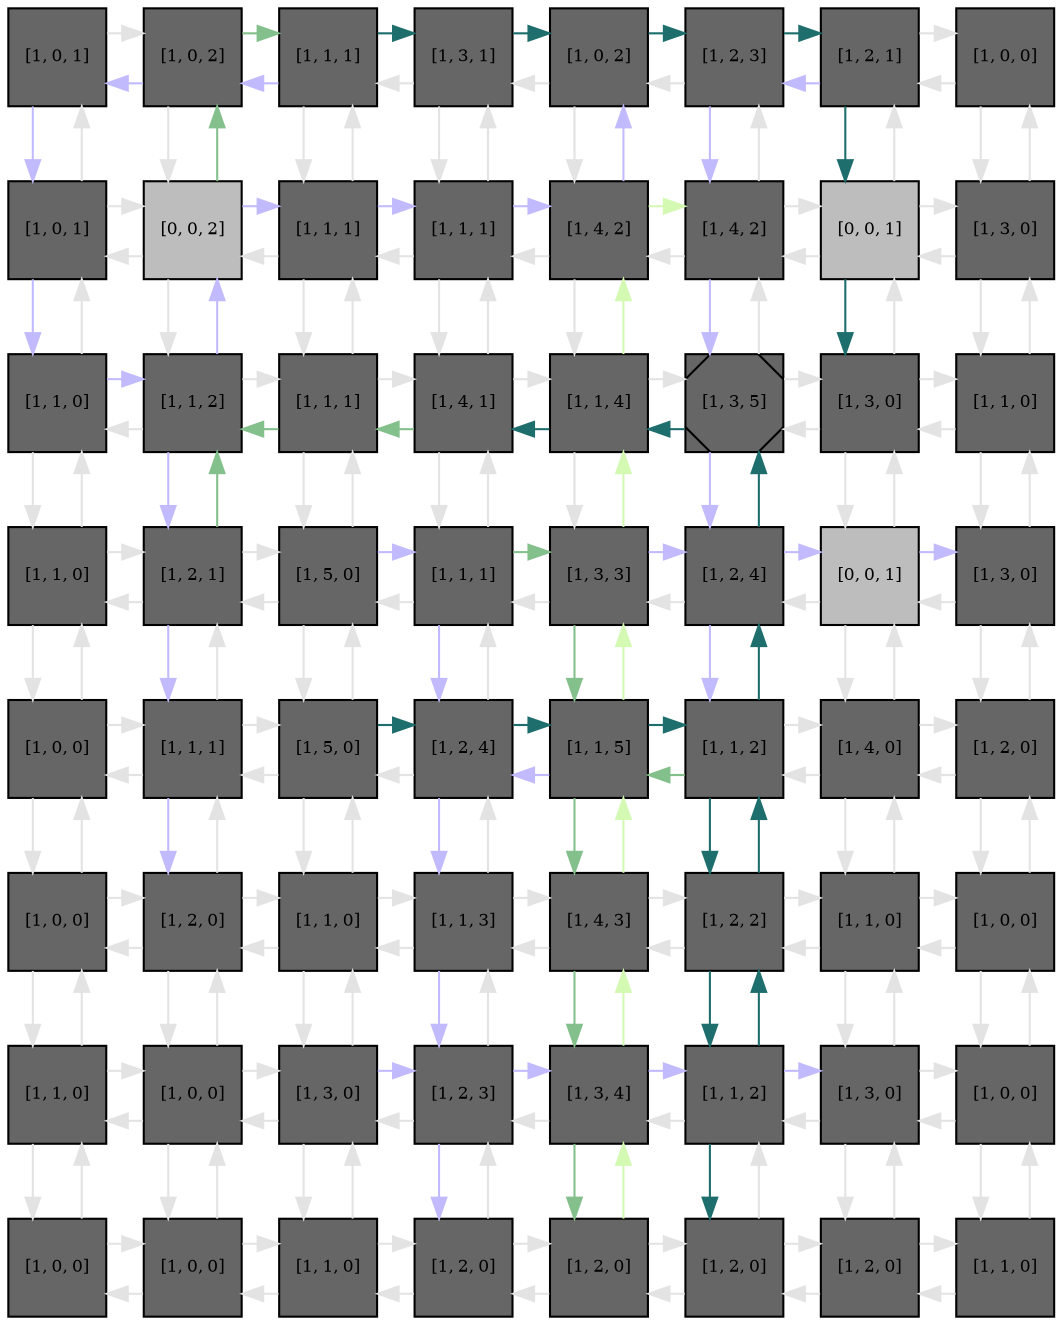 digraph layout  {
rankdir=TB;
splines=ortho;
node [fixedsize=false, style=filled, width="0.6"];
edge [constraint=false];
0 [fillcolor="#666666", fontsize=8, label="[1, 0, 1]", shape=square, tooltip="name: notMDM2,\nin_degree: 2,\nout_degree: 2"];
1 [fillcolor="#666666", fontsize=8, label="[1, 0, 2]", shape=square, tooltip="name: DNA_damage,\nin_degree: 3,\nout_degree: 3"];
2 [fillcolor="#666666", fontsize=8, label="[1, 1, 1]", shape=square, tooltip="name:  TGFBR ,\nin_degree: 3,\nout_degree: 3"];
3 [fillcolor="#666666", fontsize=8, label="[1, 3, 1]", shape=square, tooltip="name:  AP1 ,\nin_degree: 3,\nout_degree: 3"];
4 [fillcolor="#666666", fontsize=8, label="[1, 0, 2]", shape=square, tooltip="name: FGFR3_stimulus,\nin_degree: 3,\nout_degree: 3"];
5 [fillcolor="#666666", fontsize=8, label="[1, 2, 3]", shape=square, tooltip="name:  GAB1 ,\nin_degree: 3,\nout_degree: 3"];
6 [fillcolor="#666666", fontsize=8, label="[1, 2, 1]", shape=square, tooltip="name:  SOS ,\nin_degree: 3,\nout_degree: 3"];
7 [fillcolor="#666666", fontsize=8, label="[1, 0, 0]", shape=square, tooltip="name:  FGFR3_stimulus ,\nin_degree: 2,\nout_degree: 2"];
8 [fillcolor="#666666", fontsize=8, label="[1, 0, 1]", shape=square, tooltip="name:  TGFBR_stimulus ,\nin_degree: 3,\nout_degree: 3"];
9 [fillcolor="#bdbdbd", fontsize=8, label="[0, 0, 2]", shape=square, tooltip="name: None,\nin_degree: 4,\nout_degree: 4"];
10 [fillcolor="#666666", fontsize=8, label="[1, 1, 1]", shape=square, tooltip="name:  PPP2CA ,\nin_degree: 4,\nout_degree: 4"];
11 [fillcolor="#666666", fontsize=8, label="[1, 1, 1]", shape=square, tooltip="name:  JUN ,\nin_degree: 4,\nout_degree: 4"];
12 [fillcolor="#666666", fontsize=8, label="[1, 4, 2]", shape=square, tooltip="name:  MEK1_2 ,\nin_degree: 4,\nout_degree: 4"];
13 [fillcolor="#666666", fontsize=8, label="[1, 4, 2]", shape=square, tooltip="name:  RAF ,\nin_degree: 4,\nout_degree: 4"];
14 [fillcolor="#bdbdbd", fontsize=8, label="[0, 0, 1]", shape=square, tooltip="name: None,\nin_degree: 4,\nout_degree: 4"];
15 [fillcolor="#666666", fontsize=8, label="[1, 3, 0]", shape=square, tooltip="name:  FGFR3 ,\nin_degree: 3,\nout_degree: 3"];
16 [fillcolor="#666666", fontsize=8, label="[1, 1, 0]", shape=square, tooltip="name:  SMAD ,\nin_degree: 3,\nout_degree: 3"];
17 [fillcolor="#666666", fontsize=8, label="[1, 1, 2]", shape=square, tooltip="name:  MAP3K1_3 ,\nin_degree: 4,\nout_degree: 4"];
18 [fillcolor="#666666", fontsize=8, label="[1, 1, 1]", shape=square, tooltip="name:  TAK1 ,\nin_degree: 4,\nout_degree: 4"];
19 [fillcolor="#666666", fontsize=8, label="[1, 4, 1]", shape=square, tooltip="name:  FOS ,\nin_degree: 4,\nout_degree: 4"];
20 [fillcolor="#666666", fontsize=8, label="[1, 1, 4]", shape=square, tooltip="name:  RSK ,\nin_degree: 4,\nout_degree: 4"];
21 [fillcolor="#666666", fontsize=8, label="[1, 3, 5]", shape=Msquare, tooltip="name:  PI3K ,\nin_degree: 4,\nout_degree: 4"];
22 [fillcolor="#666666", fontsize=8, label="[1, 3, 0]", shape=square, tooltip="name:  GRB2 ,\nin_degree: 4,\nout_degree: 4"];
23 [fillcolor="#666666", fontsize=8, label="[1, 1, 0]", shape=square, tooltip="name:  PKC ,\nin_degree: 3,\nout_degree: 3"];
24 [fillcolor="#666666", fontsize=8, label="[1, 1, 0]", shape=square, tooltip="name:  MAX ,\nin_degree: 3,\nout_degree: 3"];
25 [fillcolor="#666666", fontsize=8, label="[1, 2, 1]", shape=square, tooltip="name:  ATF2 ,\nin_degree: 4,\nout_degree: 4"];
26 [fillcolor="#666666", fontsize=8, label="[1, 5, 0]", shape=square, tooltip="name:  JNK ,\nin_degree: 4,\nout_degree: 4"];
27 [fillcolor="#666666", fontsize=8, label="[1, 1, 1]", shape=square, tooltip="name:  PDK1 ,\nin_degree: 4,\nout_degree: 4"];
28 [fillcolor="#666666", fontsize=8, label="[1, 3, 3]", shape=square, tooltip="name:  ELK1 ,\nin_degree: 4,\nout_degree: 4"];
29 [fillcolor="#666666", fontsize=8, label="[1, 2, 4]", shape=square, tooltip="name:  RAS ,\nin_degree: 4,\nout_degree: 4"];
30 [fillcolor="#bdbdbd", fontsize=8, label="[0, 0, 1]", shape=square, tooltip="name: None,\nin_degree: 4,\nout_degree: 4"];
31 [fillcolor="#666666", fontsize=8, label="[1, 3, 0]", shape=square, tooltip="name:  FRS2 ,\nin_degree: 3,\nout_degree: 3"];
32 [fillcolor="#666666", fontsize=8, label="[1, 0, 0]", shape=square, tooltip="name:  notDUSP1 ,\nin_degree: 3,\nout_degree: 3"];
33 [fillcolor="#666666", fontsize=8, label="[1, 1, 1]", shape=square, tooltip="name:  TAOK ,\nin_degree: 4,\nout_degree: 4"];
34 [fillcolor="#666666", fontsize=8, label="[1, 5, 0]", shape=square, tooltip="name:  p38 ,\nin_degree: 4,\nout_degree: 4"];
35 [fillcolor="#666666", fontsize=8, label="[1, 2, 4]", shape=square, tooltip="name:  p21 ,\nin_degree: 4,\nout_degree: 4"];
36 [fillcolor="#666666", fontsize=8, label="[1, 1, 5]", shape=square, tooltip="name:  SPRY ,\nin_degree: 4,\nout_degree: 4"];
37 [fillcolor="#666666", fontsize=8, label="[1, 1, 2]", shape=square, tooltip="name:  ERK ,\nin_degree: 4,\nout_degree: 4"];
38 [fillcolor="#666666", fontsize=8, label="[1, 4, 0]", shape=square, tooltip="name:  EGFR ,\nin_degree: 4,\nout_degree: 4"];
39 [fillcolor="#666666", fontsize=8, label="[1, 2, 0]", shape=square, tooltip="name:  PLCG ,\nin_degree: 3,\nout_degree: 3"];
40 [fillcolor="#666666", fontsize=8, label="[1, 0, 0]", shape=square, tooltip="name: TGFBR_stimulus,\nin_degree: 3,\nout_degree: 3"];
41 [fillcolor="#666666", fontsize=8, label="[1, 2, 0]", shape=square, tooltip="name:  GADD45 ,\nin_degree: 4,\nout_degree: 4"];
42 [fillcolor="#666666", fontsize=8, label="[1, 1, 0]", shape=square, tooltip="name:  MTK1 ,\nin_degree: 4,\nout_degree: 4"];
43 [fillcolor="#666666", fontsize=8, label="[1, 1, 3]", shape=square, tooltip="name:  Growth_Arrest ,\nin_degree: 4,\nout_degree: 4"];
44 [fillcolor="#666666", fontsize=8, label="[1, 4, 3]", shape=square, tooltip="name:  Apoptosis ,\nin_degree: 4,\nout_degree: 4"];
45 [fillcolor="#666666", fontsize=8, label="[1, 2, 2]", shape=square, tooltip="name:  BCL2 ,\nin_degree: 4,\nout_degree: 4"];
46 [fillcolor="#666666", fontsize=8, label="[1, 1, 0]", shape=square, tooltip="name:  p14 ,\nin_degree: 4,\nout_degree: 4"];
47 [fillcolor="#666666", fontsize=8, label="[1, 0, 0]", shape=square, tooltip="name: EGFR_stimulus,\nin_degree: 3,\nout_degree: 3"];
48 [fillcolor="#666666", fontsize=8, label="[1, 1, 0]", shape=square, tooltip="name:  ATM ,\nin_degree: 3,\nout_degree: 3"];
49 [fillcolor="#666666", fontsize=8, label="[1, 0, 0]", shape=square, tooltip="name:  DNA_damage ,\nin_degree: 4,\nout_degree: 4"];
50 [fillcolor="#666666", fontsize=8, label="[1, 3, 0]", shape=square, tooltip="name:  p53 ,\nin_degree: 4,\nout_degree: 4"];
51 [fillcolor="#666666", fontsize=8, label="[1, 2, 3]", shape=square, tooltip="name:  FOXO3 ,\nin_degree: 4,\nout_degree: 4"];
52 [fillcolor="#666666", fontsize=8, label="[1, 3, 4]", shape=square, tooltip="name:  Proliferation ,\nin_degree: 4,\nout_degree: 4"];
53 [fillcolor="#666666", fontsize=8, label="[1, 1, 2]", shape=square, tooltip="name:  CREB ,\nin_degree: 4,\nout_degree: 4"];
54 [fillcolor="#666666", fontsize=8, label="[1, 3, 0]", shape=square, tooltip="name:  MDM2 ,\nin_degree: 4,\nout_degree: 4"];
55 [fillcolor="#666666", fontsize=8, label="[1, 0, 0]", shape=square, tooltip="name:  EGFR_stimulus ,\nin_degree: 3,\nout_degree: 3"];
56 [fillcolor="#666666", fontsize=8, label="[1, 0, 0]", shape=square, tooltip="name: notDUSP1,\nin_degree: 2,\nout_degree: 2"];
57 [fillcolor="#666666", fontsize=8, label="[1, 0, 0]", shape=square, tooltip="name:  notMDM2 ,\nin_degree: 3,\nout_degree: 3"];
58 [fillcolor="#666666", fontsize=8, label="[1, 1, 0]", shape=square, tooltip="name:  PTEN ,\nin_degree: 3,\nout_degree: 3"];
59 [fillcolor="#666666", fontsize=8, label="[1, 2, 0]", shape=square, tooltip="name:  p70 ,\nin_degree: 3,\nout_degree: 3"];
60 [fillcolor="#666666", fontsize=8, label="[1, 2, 0]", shape=square, tooltip="name:  AKT ,\nin_degree: 3,\nout_degree: 3"];
61 [fillcolor="#666666", fontsize=8, label="[1, 2, 0]", shape=square, tooltip="name:  MSK ,\nin_degree: 3,\nout_degree: 3"];
62 [fillcolor="#666666", fontsize=8, label="[1, 2, 0]", shape=square, tooltip="name:  MYC ,\nin_degree: 3,\nout_degree: 3"];
63 [fillcolor="#666666", fontsize=8, label="[1, 1, 0]", shape=square, tooltip="name:  DUSP1 ,\nin_degree: 2,\nout_degree: 2"];
0 -> 1  [color=grey89, style="penwidth(0.1)", tooltip=" ", weight=1];
0 -> 8  [color="#C1BBFE", style="penwidth(0.1)", tooltip="2( TGFBR ) to 16( SMAD )", weight=1];
1 -> 0  [color="#C1BBFE", style="penwidth(0.1)", tooltip="2( TGFBR ) to 16( SMAD )", weight=1];
1 -> 2  [color="#84C08C", style="penwidth(0.1)", tooltip="25( ATF2 ) to 3( AP1 )", weight=1];
1 -> 9  [color=grey89, style="penwidth(0.1)", tooltip=" ", weight=1];
2 -> 1  [color="#C1BBFE", style="penwidth(0.1)", tooltip="2( TGFBR ) to 16( SMAD )", weight=1];
2 -> 3  [color="#1D6E6C", style="penwidth(0.1)", tooltip="2( TGFBR ) to 22( GRB2 )", weight=1];
2 -> 10  [color=grey89, style="penwidth(0.1)", tooltip=" ", weight=1];
3 -> 2  [color=grey89, style="penwidth(0.1)", tooltip=" ", weight=1];
3 -> 4  [color="#1D6E6C", style="penwidth(0.1)", tooltip="2( TGFBR ) to 22( GRB2 )", weight=1];
3 -> 11  [color=grey89, style="penwidth(0.1)", tooltip=" ", weight=1];
4 -> 3  [color=grey89, style="penwidth(0.1)", tooltip=" ", weight=1];
4 -> 5  [color="#1D6E6C", style="penwidth(0.1)", tooltip="2( TGFBR ) to 22( GRB2 )", weight=1];
4 -> 12  [color=grey89, style="penwidth(0.1)", tooltip=" ", weight=1];
5 -> 4  [color=grey89, style="penwidth(0.1)", tooltip=" ", weight=1];
5 -> 6  [color="#1D6E6C", style="penwidth(0.1)", tooltip="2( TGFBR ) to 22( GRB2 )", weight=1];
5 -> 13  [color="#C1BBFE", style="penwidth(0.1)", tooltip="6( SOS ) to 29( RAS )", weight=1];
6 -> 5  [color="#C1BBFE", style="penwidth(0.1)", tooltip="6( SOS ) to 29( RAS )", weight=1];
6 -> 7  [color=grey89, style="penwidth(0.1)", tooltip=" ", weight=1];
6 -> 14  [color="#1D6E6C", style="penwidth(0.1)", tooltip="2( TGFBR ) to 22( GRB2 )", weight=1];
7 -> 6  [color=grey89, style="penwidth(0.1)", tooltip=" ", weight=1];
7 -> 15  [color=grey89, style="penwidth(0.1)", tooltip=" ", weight=1];
8 -> 0  [color=grey89, style="penwidth(0.1)", tooltip=" ", weight=1];
8 -> 9  [color=grey89, style="penwidth(0.1)", tooltip=" ", weight=1];
8 -> 16  [color="#C1BBFE", style="penwidth(0.1)", tooltip="2( TGFBR ) to 16( SMAD )", weight=1];
9 -> 1  [color="#84C08C", style="penwidth(0.1)", tooltip="25( ATF2 ) to 3( AP1 )", weight=1];
9 -> 8  [color=grey89, style="penwidth(0.1)", tooltip=" ", weight=1];
9 -> 10  [color="#C1BBFE", style="penwidth(0.1)", tooltip="17( MAP3K1_3 ) to 12( MEK1_2 )", weight=1];
9 -> 17  [color=grey89, style="penwidth(0.1)", tooltip=" ", weight=1];
10 -> 2  [color=grey89, style="penwidth(0.1)", tooltip=" ", weight=1];
10 -> 9  [color=grey89, style="penwidth(0.1)", tooltip=" ", weight=1];
10 -> 11  [color="#C1BBFE", style="penwidth(0.1)", tooltip="17( MAP3K1_3 ) to 12( MEK1_2 )", weight=1];
10 -> 18  [color=grey89, style="penwidth(0.1)", tooltip=" ", weight=1];
11 -> 3  [color=grey89, style="penwidth(0.1)", tooltip=" ", weight=1];
11 -> 10  [color=grey89, style="penwidth(0.1)", tooltip=" ", weight=1];
11 -> 12  [color="#C1BBFE", style="penwidth(0.1)", tooltip="17( MAP3K1_3 ) to 12( MEK1_2 )", weight=1];
11 -> 19  [color=grey89, style="penwidth(0.1)", tooltip=" ", weight=1];
12 -> 4  [color="#C1BBFE", style="penwidth(0.1)", tooltip="20( RSK ) to 6( SOS )", weight=1];
12 -> 11  [color=grey89, style="penwidth(0.1)", tooltip=" ", weight=1];
12 -> 13  [color="#D3F9B3", style="penwidth(0.1)", tooltip="60( AKT ) to 13( RAF )", weight=1];
12 -> 20  [color=grey89, style="penwidth(0.1)", tooltip=" ", weight=1];
13 -> 5  [color=grey89, style="penwidth(0.1)", tooltip=" ", weight=1];
13 -> 12  [color=grey89, style="penwidth(0.1)", tooltip=" ", weight=1];
13 -> 14  [color=grey89, style="penwidth(0.1)", tooltip=" ", weight=1];
13 -> 21  [color="#C1BBFE", style="penwidth(0.1)", tooltip="6( SOS ) to 29( RAS )", weight=1];
14 -> 6  [color=grey89, style="penwidth(0.1)", tooltip=" ", weight=1];
14 -> 13  [color=grey89, style="penwidth(0.1)", tooltip=" ", weight=1];
14 -> 15  [color=grey89, style="penwidth(0.1)", tooltip=" ", weight=1];
14 -> 22  [color="#1D6E6C", style="penwidth(0.1)", tooltip="2( TGFBR ) to 22( GRB2 )", weight=1];
15 -> 7  [color=grey89, style="penwidth(0.1)", tooltip=" ", weight=1];
15 -> 14  [color=grey89, style="penwidth(0.1)", tooltip=" ", weight=1];
15 -> 23  [color=grey89, style="penwidth(0.1)", tooltip=" ", weight=1];
16 -> 8  [color=grey89, style="penwidth(0.1)", tooltip=" ", weight=1];
16 -> 17  [color="#C1BBFE", style="penwidth(0.1)", tooltip="16( SMAD ) to 41( GADD45 )", weight=1];
16 -> 24  [color=grey89, style="penwidth(0.1)", tooltip=" ", weight=1];
17 -> 9  [color="#C1BBFE", style="penwidth(0.1)", tooltip="17( MAP3K1_3 ) to 12( MEK1_2 )", weight=1];
17 -> 16  [color=grey89, style="penwidth(0.1)", tooltip=" ", weight=1];
17 -> 18  [color=grey89, style="penwidth(0.1)", tooltip=" ", weight=1];
17 -> 25  [color="#C1BBFE", style="penwidth(0.1)", tooltip="16( SMAD ) to 41( GADD45 )", weight=1];
18 -> 10  [color=grey89, style="penwidth(0.1)", tooltip=" ", weight=1];
18 -> 17  [color="#84C08C", style="penwidth(0.1)", tooltip="29( RAS ) to 17( MAP3K1_3 )", weight=1];
18 -> 19  [color=grey89, style="penwidth(0.1)", tooltip=" ", weight=1];
18 -> 26  [color=grey89, style="penwidth(0.1)", tooltip=" ", weight=1];
19 -> 11  [color=grey89, style="penwidth(0.1)", tooltip=" ", weight=1];
19 -> 18  [color="#84C08C", style="penwidth(0.1)", tooltip="29( RAS ) to 17( MAP3K1_3 )", weight=1];
19 -> 20  [color=grey89, style="penwidth(0.1)", tooltip=" ", weight=1];
19 -> 27  [color=grey89, style="penwidth(0.1)", tooltip=" ", weight=1];
20 -> 12  [color="#D3F9B3", style="penwidth(0.1)", tooltip="60( AKT ) to 13( RAF )", weight=1];
20 -> 19  [color="#1D6E6C", style="penwidth(0.1)", tooltip="53( CREB ) to 19( FOS )", weight=1];
20 -> 21  [color=grey89, style="penwidth(0.1)", tooltip=" ", weight=1];
20 -> 28  [color=grey89, style="penwidth(0.1)", tooltip=" ", weight=1];
21 -> 13  [color=grey89, style="penwidth(0.1)", tooltip=" ", weight=1];
21 -> 20  [color="#1D6E6C", style="penwidth(0.1)", tooltip="53( CREB ) to 19( FOS )", weight=1];
21 -> 22  [color=grey89, style="penwidth(0.1)", tooltip=" ", weight=1];
21 -> 29  [color="#C1BBFE", style="penwidth(0.1)", tooltip="6( SOS ) to 29( RAS )", weight=1];
22 -> 14  [color=grey89, style="penwidth(0.1)", tooltip=" ", weight=1];
22 -> 21  [color=grey89, style="penwidth(0.1)", tooltip=" ", weight=1];
22 -> 23  [color=grey89, style="penwidth(0.1)", tooltip=" ", weight=1];
22 -> 30  [color=grey89, style="penwidth(0.1)", tooltip=" ", weight=1];
23 -> 15  [color=grey89, style="penwidth(0.1)", tooltip=" ", weight=1];
23 -> 22  [color=grey89, style="penwidth(0.1)", tooltip=" ", weight=1];
23 -> 31  [color=grey89, style="penwidth(0.1)", tooltip=" ", weight=1];
24 -> 16  [color=grey89, style="penwidth(0.1)", tooltip=" ", weight=1];
24 -> 25  [color=grey89, style="penwidth(0.1)", tooltip=" ", weight=1];
24 -> 32  [color=grey89, style="penwidth(0.1)", tooltip=" ", weight=1];
25 -> 17  [color="#84C08C", style="penwidth(0.1)", tooltip="25( ATF2 ) to 3( AP1 )", weight=1];
25 -> 24  [color=grey89, style="penwidth(0.1)", tooltip=" ", weight=1];
25 -> 26  [color=grey89, style="penwidth(0.1)", tooltip=" ", weight=1];
25 -> 33  [color="#C1BBFE", style="penwidth(0.1)", tooltip="16( SMAD ) to 41( GADD45 )", weight=1];
26 -> 18  [color=grey89, style="penwidth(0.1)", tooltip=" ", weight=1];
26 -> 25  [color=grey89, style="penwidth(0.1)", tooltip=" ", weight=1];
26 -> 27  [color="#C1BBFE", style="penwidth(0.1)", tooltip="26( JNK ) to 51( FOXO3 )", weight=1];
26 -> 34  [color=grey89, style="penwidth(0.1)", tooltip=" ", weight=1];
27 -> 19  [color=grey89, style="penwidth(0.1)", tooltip=" ", weight=1];
27 -> 26  [color=grey89, style="penwidth(0.1)", tooltip=" ", weight=1];
27 -> 28  [color="#84C08C", style="penwidth(0.1)", tooltip="27( PDK1 ) to 60( AKT )", weight=1];
27 -> 35  [color="#C1BBFE", style="penwidth(0.1)", tooltip="26( JNK ) to 51( FOXO3 )", weight=1];
28 -> 20  [color="#D3F9B3", style="penwidth(0.1)", tooltip="60( AKT ) to 13( RAF )", weight=1];
28 -> 27  [color=grey89, style="penwidth(0.1)", tooltip=" ", weight=1];
28 -> 29  [color="#C1BBFE", style="penwidth(0.1)", tooltip="36( SPRY ) to 31( FRS2 )", weight=1];
28 -> 36  [color="#84C08C", style="penwidth(0.1)", tooltip="27( PDK1 ) to 60( AKT )", weight=1];
29 -> 21  [color="#1D6E6C", style="penwidth(0.1)", tooltip="53( CREB ) to 19( FOS )", weight=1];
29 -> 28  [color=grey89, style="penwidth(0.1)", tooltip=" ", weight=1];
29 -> 30  [color="#C1BBFE", style="penwidth(0.1)", tooltip="36( SPRY ) to 31( FRS2 )", weight=1];
29 -> 37  [color="#C1BBFE", style="penwidth(0.1)", tooltip="12( MEK1_2 ) to 37( ERK )", weight=1];
30 -> 22  [color=grey89, style="penwidth(0.1)", tooltip=" ", weight=1];
30 -> 29  [color=grey89, style="penwidth(0.1)", tooltip=" ", weight=1];
30 -> 31  [color="#C1BBFE", style="penwidth(0.1)", tooltip="36( SPRY ) to 31( FRS2 )", weight=1];
30 -> 38  [color=grey89, style="penwidth(0.1)", tooltip=" ", weight=1];
31 -> 23  [color=grey89, style="penwidth(0.1)", tooltip=" ", weight=1];
31 -> 30  [color=grey89, style="penwidth(0.1)", tooltip=" ", weight=1];
31 -> 39  [color=grey89, style="penwidth(0.1)", tooltip=" ", weight=1];
32 -> 24  [color=grey89, style="penwidth(0.1)", tooltip=" ", weight=1];
32 -> 33  [color=grey89, style="penwidth(0.1)", tooltip=" ", weight=1];
32 -> 40  [color=grey89, style="penwidth(0.1)", tooltip=" ", weight=1];
33 -> 25  [color=grey89, style="penwidth(0.1)", tooltip=" ", weight=1];
33 -> 32  [color=grey89, style="penwidth(0.1)", tooltip=" ", weight=1];
33 -> 34  [color=grey89, style="penwidth(0.1)", tooltip=" ", weight=1];
33 -> 41  [color="#C1BBFE", style="penwidth(0.1)", tooltip="16( SMAD ) to 41( GADD45 )", weight=1];
34 -> 26  [color=grey89, style="penwidth(0.1)", tooltip=" ", weight=1];
34 -> 33  [color=grey89, style="penwidth(0.1)", tooltip=" ", weight=1];
34 -> 35  [color="#1D6E6C", style="penwidth(0.1)", tooltip="34( p38 ) to 61( MSK )", weight=1];
34 -> 42  [color=grey89, style="penwidth(0.1)", tooltip=" ", weight=1];
35 -> 27  [color=grey89, style="penwidth(0.1)", tooltip=" ", weight=1];
35 -> 34  [color=grey89, style="penwidth(0.1)", tooltip=" ", weight=1];
35 -> 36  [color="#1D6E6C", style="penwidth(0.1)", tooltip="34( p38 ) to 61( MSK )", weight=1];
35 -> 43  [color="#C1BBFE", style="penwidth(0.1)", tooltip="26( JNK ) to 51( FOXO3 )", weight=1];
36 -> 28  [color="#D3F9B3", style="penwidth(0.1)", tooltip="60( AKT ) to 13( RAF )", weight=1];
36 -> 35  [color="#C1BBFE", style="penwidth(0.1)", tooltip="60( AKT ) to 35( p21 )", weight=1];
36 -> 37  [color="#1D6E6C", style="penwidth(0.1)", tooltip="34( p38 ) to 61( MSK )", weight=1];
36 -> 44  [color="#84C08C", style="penwidth(0.1)", tooltip="27( PDK1 ) to 60( AKT )", weight=1];
37 -> 29  [color="#1D6E6C", style="penwidth(0.1)", tooltip="53( CREB ) to 19( FOS )", weight=1];
37 -> 36  [color="#84C08C", style="penwidth(0.1)", tooltip="37( ERK ) to 59( p70 )", weight=1];
37 -> 38  [color=grey89, style="penwidth(0.1)", tooltip=" ", weight=1];
37 -> 45  [color="#1D6E6C", style="penwidth(0.1)", tooltip="34( p38 ) to 61( MSK )", weight=1];
38 -> 30  [color=grey89, style="penwidth(0.1)", tooltip=" ", weight=1];
38 -> 37  [color=grey89, style="penwidth(0.1)", tooltip=" ", weight=1];
38 -> 39  [color=grey89, style="penwidth(0.1)", tooltip=" ", weight=1];
38 -> 46  [color=grey89, style="penwidth(0.1)", tooltip=" ", weight=1];
39 -> 31  [color=grey89, style="penwidth(0.1)", tooltip=" ", weight=1];
39 -> 38  [color=grey89, style="penwidth(0.1)", tooltip=" ", weight=1];
39 -> 47  [color=grey89, style="penwidth(0.1)", tooltip=" ", weight=1];
40 -> 32  [color=grey89, style="penwidth(0.1)", tooltip=" ", weight=1];
40 -> 41  [color=grey89, style="penwidth(0.1)", tooltip=" ", weight=1];
40 -> 48  [color=grey89, style="penwidth(0.1)", tooltip=" ", weight=1];
41 -> 33  [color=grey89, style="penwidth(0.1)", tooltip=" ", weight=1];
41 -> 40  [color=grey89, style="penwidth(0.1)", tooltip=" ", weight=1];
41 -> 42  [color=grey89, style="penwidth(0.1)", tooltip=" ", weight=1];
41 -> 49  [color=grey89, style="penwidth(0.1)", tooltip=" ", weight=1];
42 -> 34  [color=grey89, style="penwidth(0.1)", tooltip=" ", weight=1];
42 -> 41  [color=grey89, style="penwidth(0.1)", tooltip=" ", weight=1];
42 -> 43  [color=grey89, style="penwidth(0.1)", tooltip=" ", weight=1];
42 -> 50  [color=grey89, style="penwidth(0.1)", tooltip=" ", weight=1];
43 -> 35  [color=grey89, style="penwidth(0.1)", tooltip=" ", weight=1];
43 -> 42  [color=grey89, style="penwidth(0.1)", tooltip=" ", weight=1];
43 -> 44  [color=grey89, style="penwidth(0.1)", tooltip=" ", weight=1];
43 -> 51  [color="#C1BBFE", style="penwidth(0.1)", tooltip="26( JNK ) to 51( FOXO3 )", weight=1];
44 -> 36  [color="#D3F9B3", style="penwidth(0.1)", tooltip="60( AKT ) to 13( RAF )", weight=1];
44 -> 43  [color=grey89, style="penwidth(0.1)", tooltip=" ", weight=1];
44 -> 45  [color=grey89, style="penwidth(0.1)", tooltip=" ", weight=1];
44 -> 52  [color="#84C08C", style="penwidth(0.1)", tooltip="27( PDK1 ) to 60( AKT )", weight=1];
45 -> 37  [color="#1D6E6C", style="penwidth(0.1)", tooltip="53( CREB ) to 19( FOS )", weight=1];
45 -> 44  [color=grey89, style="penwidth(0.1)", tooltip=" ", weight=1];
45 -> 46  [color=grey89, style="penwidth(0.1)", tooltip=" ", weight=1];
45 -> 53  [color="#1D6E6C", style="penwidth(0.1)", tooltip="34( p38 ) to 61( MSK )", weight=1];
46 -> 38  [color=grey89, style="penwidth(0.1)", tooltip=" ", weight=1];
46 -> 45  [color=grey89, style="penwidth(0.1)", tooltip=" ", weight=1];
46 -> 47  [color=grey89, style="penwidth(0.1)", tooltip=" ", weight=1];
46 -> 54  [color=grey89, style="penwidth(0.1)", tooltip=" ", weight=1];
47 -> 39  [color=grey89, style="penwidth(0.1)", tooltip=" ", weight=1];
47 -> 46  [color=grey89, style="penwidth(0.1)", tooltip=" ", weight=1];
47 -> 55  [color=grey89, style="penwidth(0.1)", tooltip=" ", weight=1];
48 -> 40  [color=grey89, style="penwidth(0.1)", tooltip=" ", weight=1];
48 -> 49  [color=grey89, style="penwidth(0.1)", tooltip=" ", weight=1];
48 -> 56  [color=grey89, style="penwidth(0.1)", tooltip=" ", weight=1];
49 -> 41  [color=grey89, style="penwidth(0.1)", tooltip=" ", weight=1];
49 -> 48  [color=grey89, style="penwidth(0.1)", tooltip=" ", weight=1];
49 -> 50  [color=grey89, style="penwidth(0.1)", tooltip=" ", weight=1];
49 -> 57  [color=grey89, style="penwidth(0.1)", tooltip=" ", weight=1];
50 -> 42  [color=grey89, style="penwidth(0.1)", tooltip=" ", weight=1];
50 -> 49  [color=grey89, style="penwidth(0.1)", tooltip=" ", weight=1];
50 -> 51  [color="#C1BBFE", style="penwidth(0.1)", tooltip="50( p53 ) to 54( MDM2 )", weight=1];
50 -> 58  [color=grey89, style="penwidth(0.1)", tooltip=" ", weight=1];
51 -> 43  [color=grey89, style="penwidth(0.1)", tooltip=" ", weight=1];
51 -> 50  [color=grey89, style="penwidth(0.1)", tooltip=" ", weight=1];
51 -> 52  [color="#C1BBFE", style="penwidth(0.1)", tooltip="50( p53 ) to 54( MDM2 )", weight=1];
51 -> 59  [color="#C1BBFE", style="penwidth(0.1)", tooltip="27( PDK1 ) to 59( p70 )", weight=1];
52 -> 44  [color="#D3F9B3", style="penwidth(0.1)", tooltip="60( AKT ) to 13( RAF )", weight=1];
52 -> 51  [color=grey89, style="penwidth(0.1)", tooltip=" ", weight=1];
52 -> 53  [color="#C1BBFE", style="penwidth(0.1)", tooltip="50( p53 ) to 54( MDM2 )", weight=1];
52 -> 60  [color="#84C08C", style="penwidth(0.1)", tooltip="27( PDK1 ) to 60( AKT )", weight=1];
53 -> 45  [color="#1D6E6C", style="penwidth(0.1)", tooltip="53( CREB ) to 19( FOS )", weight=1];
53 -> 52  [color=grey89, style="penwidth(0.1)", tooltip=" ", weight=1];
53 -> 54  [color="#C1BBFE", style="penwidth(0.1)", tooltip="50( p53 ) to 54( MDM2 )", weight=1];
53 -> 61  [color="#1D6E6C", style="penwidth(0.1)", tooltip="34( p38 ) to 61( MSK )", weight=1];
54 -> 46  [color=grey89, style="penwidth(0.1)", tooltip=" ", weight=1];
54 -> 53  [color=grey89, style="penwidth(0.1)", tooltip=" ", weight=1];
54 -> 55  [color=grey89, style="penwidth(0.1)", tooltip=" ", weight=1];
54 -> 62  [color=grey89, style="penwidth(0.1)", tooltip=" ", weight=1];
55 -> 47  [color=grey89, style="penwidth(0.1)", tooltip=" ", weight=1];
55 -> 54  [color=grey89, style="penwidth(0.1)", tooltip=" ", weight=1];
55 -> 63  [color=grey89, style="penwidth(0.1)", tooltip=" ", weight=1];
56 -> 48  [color=grey89, style="penwidth(0.1)", tooltip=" ", weight=1];
56 -> 57  [color=grey89, style="penwidth(0.1)", tooltip=" ", weight=1];
57 -> 49  [color=grey89, style="penwidth(0.1)", tooltip=" ", weight=1];
57 -> 56  [color=grey89, style="penwidth(0.1)", tooltip=" ", weight=1];
57 -> 58  [color=grey89, style="penwidth(0.1)", tooltip=" ", weight=1];
58 -> 50  [color=grey89, style="penwidth(0.1)", tooltip=" ", weight=1];
58 -> 57  [color=grey89, style="penwidth(0.1)", tooltip=" ", weight=1];
58 -> 59  [color=grey89, style="penwidth(0.1)", tooltip=" ", weight=1];
59 -> 51  [color=grey89, style="penwidth(0.1)", tooltip=" ", weight=1];
59 -> 58  [color=grey89, style="penwidth(0.1)", tooltip=" ", weight=1];
59 -> 60  [color=grey89, style="penwidth(0.1)", tooltip=" ", weight=1];
60 -> 52  [color="#D3F9B3", style="penwidth(0.1)", tooltip="60( AKT ) to 13( RAF )", weight=1];
60 -> 59  [color=grey89, style="penwidth(0.1)", tooltip=" ", weight=1];
60 -> 61  [color=grey89, style="penwidth(0.1)", tooltip=" ", weight=1];
61 -> 53  [color=grey89, style="penwidth(0.1)", tooltip=" ", weight=1];
61 -> 60  [color=grey89, style="penwidth(0.1)", tooltip=" ", weight=1];
61 -> 62  [color=grey89, style="penwidth(0.1)", tooltip=" ", weight=1];
62 -> 54  [color=grey89, style="penwidth(0.1)", tooltip=" ", weight=1];
62 -> 61  [color=grey89, style="penwidth(0.1)", tooltip=" ", weight=1];
62 -> 63  [color=grey89, style="penwidth(0.1)", tooltip=" ", weight=1];
63 -> 55  [color=grey89, style="penwidth(0.1)", tooltip=" ", weight=1];
63 -> 62  [color=grey89, style="penwidth(0.1)", tooltip=" ", weight=1];
edge [constraint=true, style=invis];

0 -> 8 -> 16 -> 24 -> 32 -> 40 -> 48 -> 56;
1 -> 9 -> 17 -> 25 -> 33 -> 41 -> 49 -> 57;
2 -> 10 -> 18 -> 26 -> 34 -> 42 -> 50 -> 58;
3 -> 11 -> 19 -> 27 -> 35 -> 43 -> 51 -> 59;
4 -> 12 -> 20 -> 28 -> 36 -> 44 -> 52 -> 60;
5 -> 13 -> 21 -> 29 -> 37 -> 45 -> 53 -> 61;
6 -> 14 -> 22 -> 30 -> 38 -> 46 -> 54 -> 62;
7 -> 15 -> 23 -> 31 -> 39 -> 47 -> 55 -> 63;
rank = same {0 -> 1 -> 2 -> 3 -> 4 -> 5 -> 6 -> 7};
rank = same {8 -> 9 -> 10 -> 11 -> 12 -> 13 -> 14 -> 15};
rank = same {16 -> 17 -> 18 -> 19 -> 20 -> 21 -> 22 -> 23};
rank = same {24 -> 25 -> 26 -> 27 -> 28 -> 29 -> 30 -> 31};
rank = same {32 -> 33 -> 34 -> 35 -> 36 -> 37 -> 38 -> 39};
rank = same {40 -> 41 -> 42 -> 43 -> 44 -> 45 -> 46 -> 47};
rank = same {48 -> 49 -> 50 -> 51 -> 52 -> 53 -> 54 -> 55};
rank = same {56 -> 57 -> 58 -> 59 -> 60 -> 61 -> 62 -> 63};
}